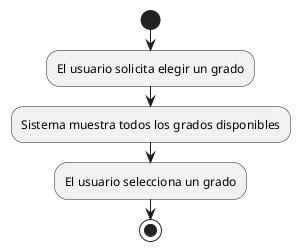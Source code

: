 @startuml
start
:El usuario solicita elegir un grado;
:Sistema muestra todos los grados disponibles;
:El usuario selecciona un grado;
stop
@enduml